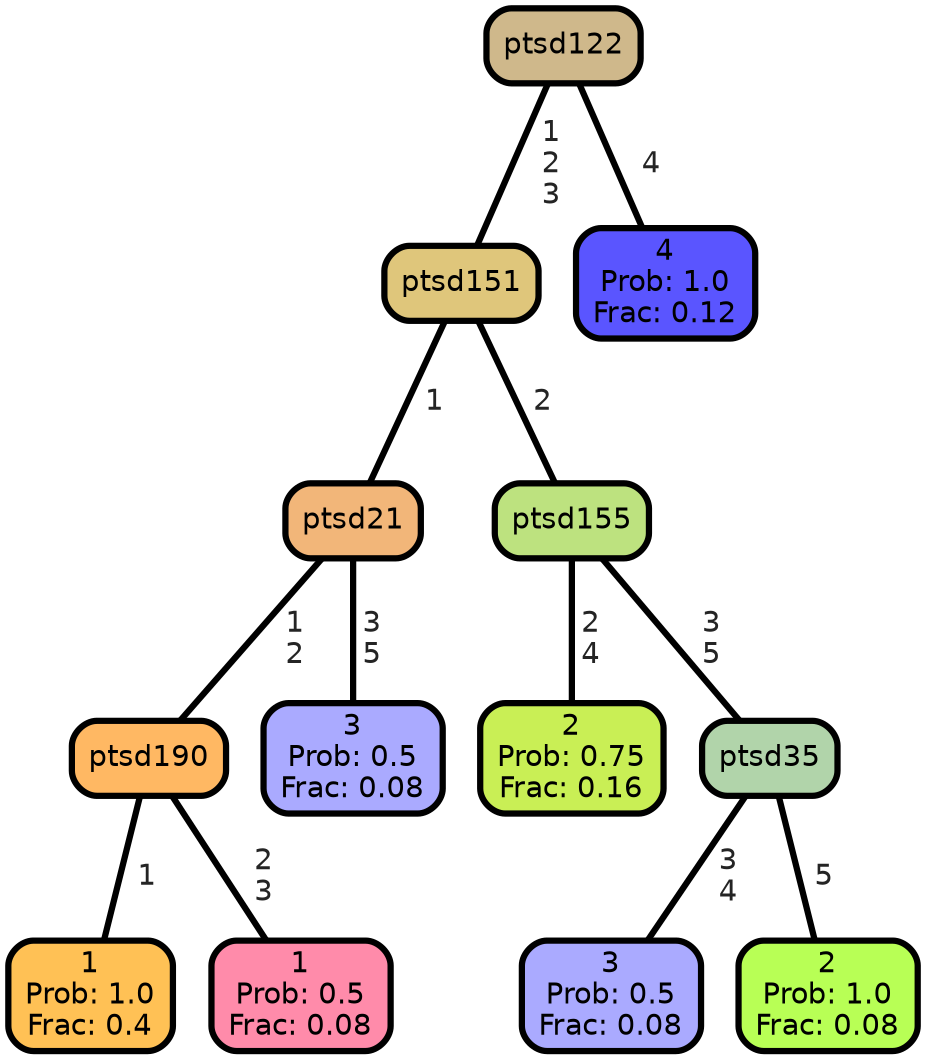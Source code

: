 graph Tree {
node [shape=box, style="filled, rounded",color="black",penwidth="3",fontcolor="black",                 fontname=helvetica] ;
graph [ranksep="0 equally", splines=straight,                 bgcolor=transparent, dpi=200] ;
edge [fontname=helvetica, fontweight=bold,fontcolor=grey14,color=black] ;
0 [label="1
Prob: 1.0
Frac: 0.4", fillcolor="#ffc155"] ;
1 [label="ptsd190", fillcolor="#ffb863"] ;
2 [label="1
Prob: 0.5
Frac: 0.08", fillcolor="#ff8baa"] ;
3 [label="ptsd21", fillcolor="#f2b679"] ;
4 [label="3
Prob: 0.5
Frac: 0.08", fillcolor="#aaaaff"] ;
5 [label="ptsd151", fillcolor="#dfc67b"] ;
6 [label="2
Prob: 0.75
Frac: 0.16", fillcolor="#c9ef55"] ;
7 [label="ptsd155", fillcolor="#bde27f"] ;
8 [label="3
Prob: 0.5
Frac: 0.08", fillcolor="#aaaaff"] ;
9 [label="ptsd35", fillcolor="#b1d4aa"] ;
10 [label="2
Prob: 1.0
Frac: 0.08", fillcolor="#b8ff55"] ;
11 [label="ptsd122", fillcolor="#cfb88b"] ;
12 [label="4
Prob: 1.0
Frac: 0.12", fillcolor="#5a55ff"] ;
1 -- 0 [label=" 1",penwidth=3] ;
1 -- 2 [label=" 2\n 3",penwidth=3] ;
3 -- 1 [label=" 1\n 2",penwidth=3] ;
3 -- 4 [label=" 3\n 5",penwidth=3] ;
5 -- 3 [label=" 1",penwidth=3] ;
5 -- 7 [label=" 2",penwidth=3] ;
7 -- 6 [label=" 2\n 4",penwidth=3] ;
7 -- 9 [label=" 3\n 5",penwidth=3] ;
9 -- 8 [label=" 3\n 4",penwidth=3] ;
9 -- 10 [label=" 5",penwidth=3] ;
11 -- 5 [label=" 1\n 2\n 3",penwidth=3] ;
11 -- 12 [label=" 4",penwidth=3] ;
{rank = same;}}